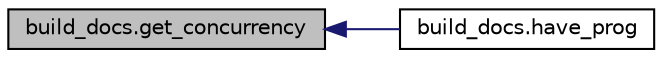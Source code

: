 digraph "build_docs.get_concurrency"
{
  edge [fontname="Helvetica",fontsize="10",labelfontname="Helvetica",labelfontsize="10"];
  node [fontname="Helvetica",fontsize="10",shape=record];
  rankdir="LR";
  Node1 [label="build_docs.get_concurrency",height=0.2,width=0.4,color="black", fillcolor="grey75", style="filled", fontcolor="black"];
  Node1 -> Node2 [dir="back",color="midnightblue",fontsize="10",style="solid",fontname="Helvetica"];
  Node2 [label="build_docs.have_prog",height=0.2,width=0.4,color="black", fillcolor="white", style="filled",URL="$namespacebuild__docs.html#a9f47a32b0a2d2f838741524fd454bd83"];
}

